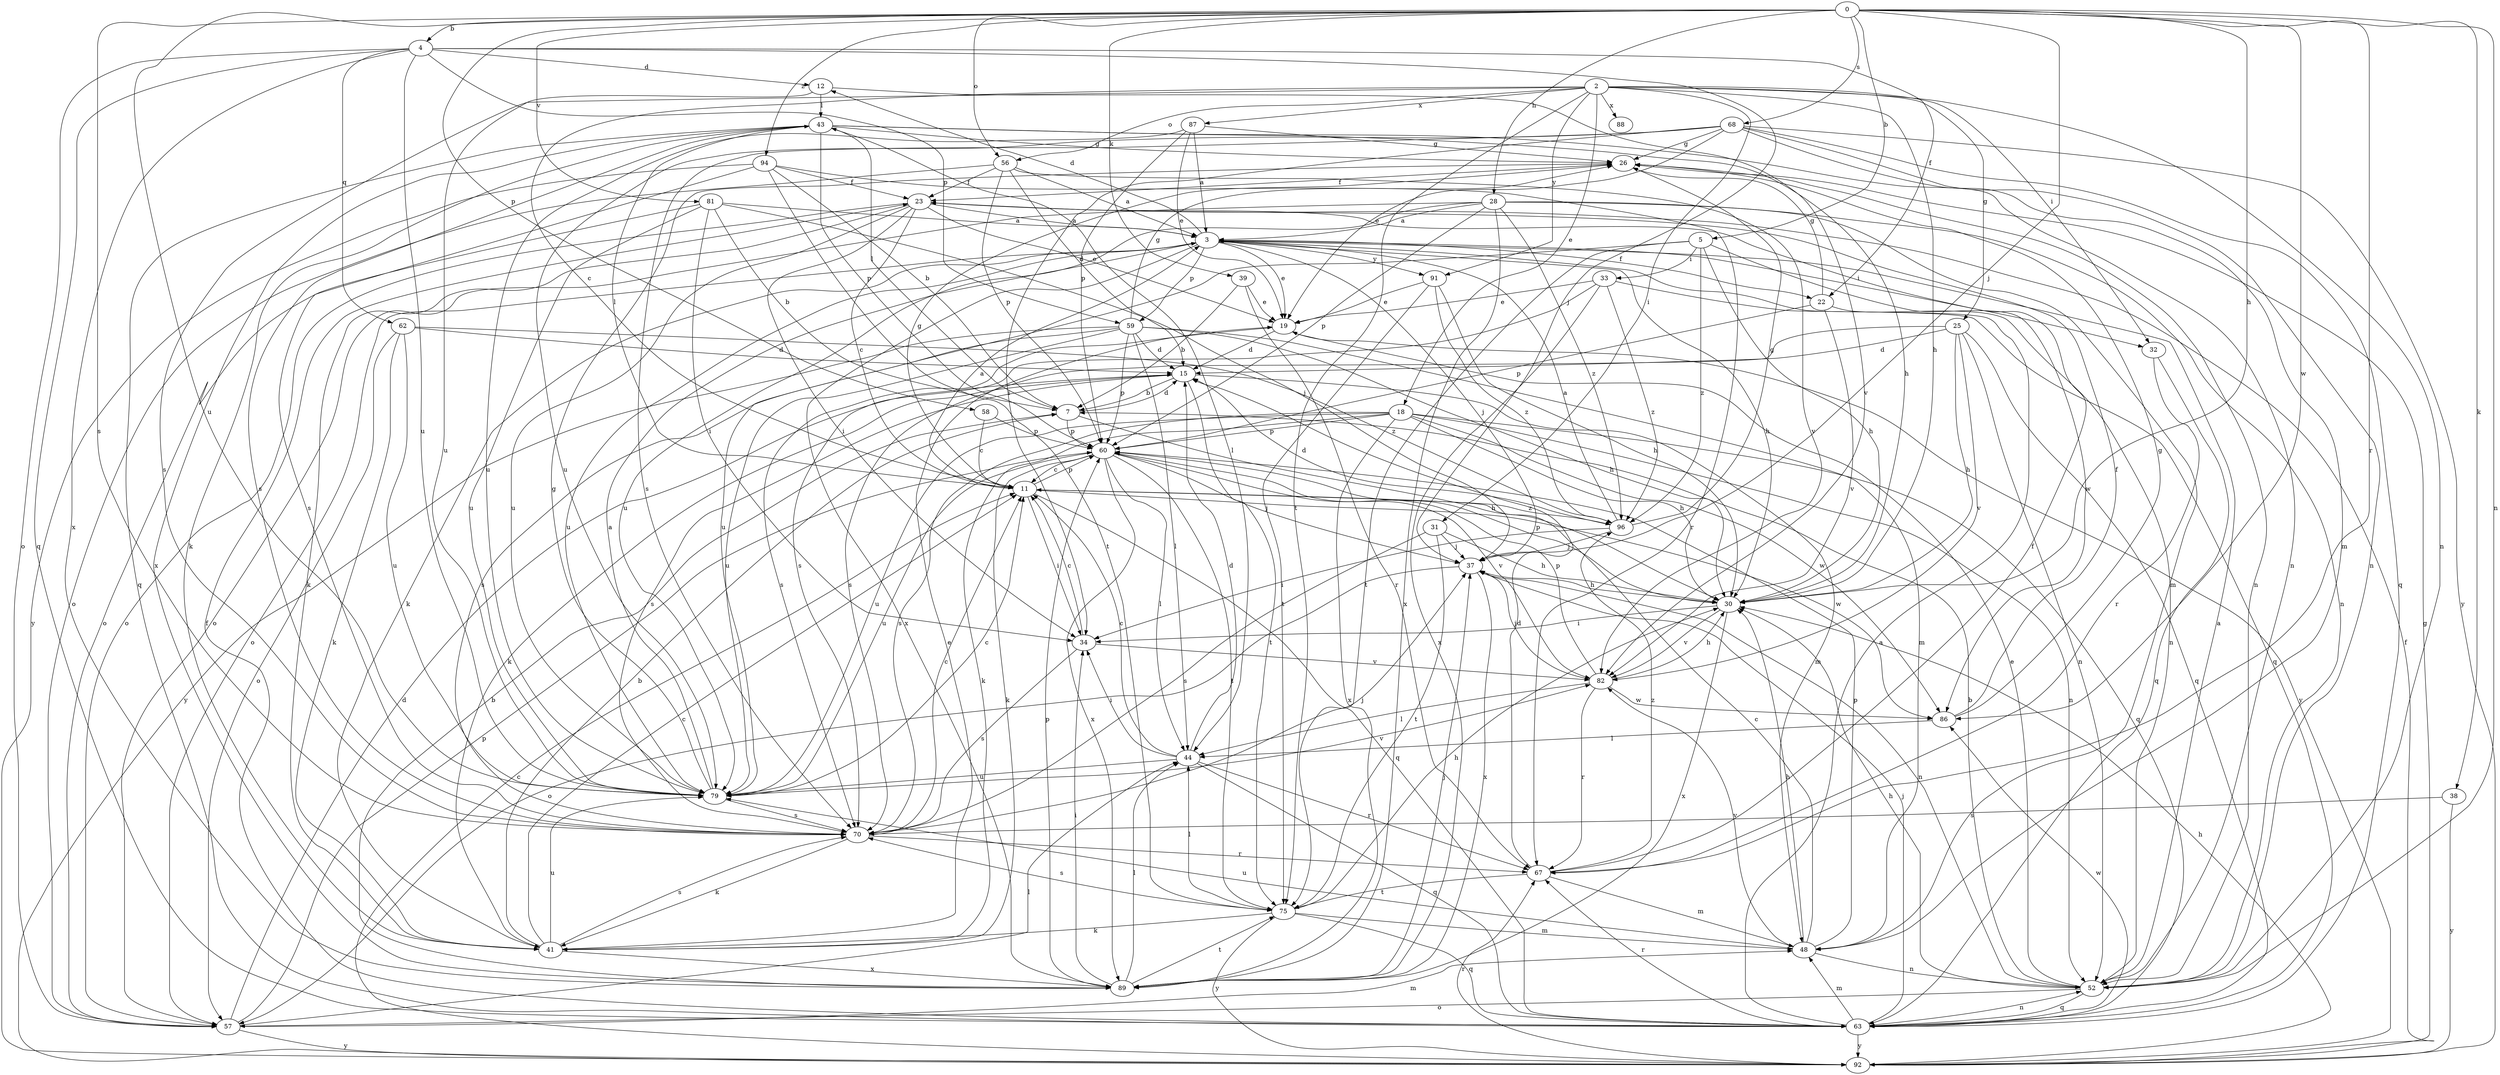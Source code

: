 strict digraph  {
0;
2;
3;
4;
5;
7;
11;
12;
15;
18;
19;
22;
23;
25;
26;
28;
30;
31;
32;
33;
34;
37;
38;
39;
41;
43;
44;
48;
52;
56;
57;
58;
59;
60;
62;
63;
67;
68;
70;
75;
79;
81;
82;
86;
87;
88;
89;
91;
92;
94;
96;
0 -> 4  [label=b];
0 -> 5  [label=b];
0 -> 28  [label=h];
0 -> 30  [label=h];
0 -> 37  [label=j];
0 -> 38  [label=k];
0 -> 39  [label=k];
0 -> 52  [label=n];
0 -> 56  [label=o];
0 -> 58  [label=p];
0 -> 67  [label=r];
0 -> 68  [label=s];
0 -> 70  [label=s];
0 -> 79  [label=u];
0 -> 81  [label=v];
0 -> 86  [label=w];
0 -> 94  [label=z];
2 -> 11  [label=c];
2 -> 18  [label=e];
2 -> 25  [label=g];
2 -> 30  [label=h];
2 -> 31  [label=i];
2 -> 32  [label=i];
2 -> 52  [label=n];
2 -> 56  [label=o];
2 -> 70  [label=s];
2 -> 75  [label=t];
2 -> 87  [label=x];
2 -> 88  [label=x];
2 -> 91  [label=y];
3 -> 12  [label=d];
3 -> 19  [label=e];
3 -> 22  [label=f];
3 -> 30  [label=h];
3 -> 32  [label=i];
3 -> 37  [label=j];
3 -> 41  [label=k];
3 -> 57  [label=o];
3 -> 59  [label=p];
3 -> 79  [label=u];
3 -> 89  [label=x];
3 -> 91  [label=y];
4 -> 12  [label=d];
4 -> 22  [label=f];
4 -> 37  [label=j];
4 -> 57  [label=o];
4 -> 59  [label=p];
4 -> 62  [label=q];
4 -> 63  [label=q];
4 -> 79  [label=u];
4 -> 89  [label=x];
5 -> 30  [label=h];
5 -> 33  [label=i];
5 -> 75  [label=t];
5 -> 79  [label=u];
5 -> 86  [label=w];
5 -> 96  [label=z];
7 -> 15  [label=d];
7 -> 30  [label=h];
7 -> 43  [label=l];
7 -> 60  [label=p];
11 -> 3  [label=a];
11 -> 26  [label=g];
11 -> 34  [label=i];
11 -> 43  [label=l];
11 -> 60  [label=p];
11 -> 63  [label=q];
11 -> 86  [label=w];
11 -> 96  [label=z];
12 -> 43  [label=l];
12 -> 79  [label=u];
12 -> 82  [label=v];
15 -> 7  [label=b];
15 -> 41  [label=k];
15 -> 48  [label=m];
15 -> 70  [label=s];
15 -> 75  [label=t];
18 -> 30  [label=h];
18 -> 41  [label=k];
18 -> 52  [label=n];
18 -> 60  [label=p];
18 -> 63  [label=q];
18 -> 70  [label=s];
18 -> 79  [label=u];
18 -> 86  [label=w];
18 -> 89  [label=x];
19 -> 15  [label=d];
19 -> 70  [label=s];
19 -> 92  [label=y];
22 -> 26  [label=g];
22 -> 52  [label=n];
22 -> 60  [label=p];
22 -> 82  [label=v];
23 -> 3  [label=a];
23 -> 11  [label=c];
23 -> 19  [label=e];
23 -> 34  [label=i];
23 -> 41  [label=k];
23 -> 57  [label=o];
23 -> 79  [label=u];
25 -> 15  [label=d];
25 -> 30  [label=h];
25 -> 52  [label=n];
25 -> 63  [label=q];
25 -> 70  [label=s];
25 -> 82  [label=v];
26 -> 23  [label=f];
26 -> 52  [label=n];
28 -> 3  [label=a];
28 -> 48  [label=m];
28 -> 52  [label=n];
28 -> 57  [label=o];
28 -> 60  [label=p];
28 -> 79  [label=u];
28 -> 89  [label=x];
28 -> 96  [label=z];
30 -> 34  [label=i];
30 -> 60  [label=p];
30 -> 82  [label=v];
30 -> 89  [label=x];
31 -> 30  [label=h];
31 -> 37  [label=j];
31 -> 70  [label=s];
31 -> 75  [label=t];
32 -> 63  [label=q];
32 -> 67  [label=r];
33 -> 19  [label=e];
33 -> 63  [label=q];
33 -> 70  [label=s];
33 -> 89  [label=x];
33 -> 96  [label=z];
34 -> 11  [label=c];
34 -> 70  [label=s];
34 -> 82  [label=v];
37 -> 30  [label=h];
37 -> 52  [label=n];
37 -> 57  [label=o];
37 -> 89  [label=x];
38 -> 70  [label=s];
38 -> 92  [label=y];
39 -> 7  [label=b];
39 -> 19  [label=e];
39 -> 67  [label=r];
41 -> 7  [label=b];
41 -> 11  [label=c];
41 -> 19  [label=e];
41 -> 70  [label=s];
41 -> 79  [label=u];
41 -> 89  [label=x];
43 -> 26  [label=g];
43 -> 30  [label=h];
43 -> 41  [label=k];
43 -> 44  [label=l];
43 -> 52  [label=n];
43 -> 60  [label=p];
43 -> 63  [label=q];
43 -> 70  [label=s];
43 -> 89  [label=x];
44 -> 11  [label=c];
44 -> 15  [label=d];
44 -> 34  [label=i];
44 -> 63  [label=q];
44 -> 67  [label=r];
44 -> 79  [label=u];
48 -> 11  [label=c];
48 -> 30  [label=h];
48 -> 52  [label=n];
48 -> 60  [label=p];
48 -> 79  [label=u];
48 -> 82  [label=v];
52 -> 3  [label=a];
52 -> 7  [label=b];
52 -> 19  [label=e];
52 -> 30  [label=h];
52 -> 57  [label=o];
52 -> 63  [label=q];
56 -> 3  [label=a];
56 -> 15  [label=d];
56 -> 23  [label=f];
56 -> 57  [label=o];
56 -> 60  [label=p];
56 -> 82  [label=v];
57 -> 15  [label=d];
57 -> 44  [label=l];
57 -> 48  [label=m];
57 -> 60  [label=p];
57 -> 92  [label=y];
58 -> 11  [label=c];
58 -> 60  [label=p];
59 -> 15  [label=d];
59 -> 26  [label=g];
59 -> 30  [label=h];
59 -> 44  [label=l];
59 -> 48  [label=m];
59 -> 60  [label=p];
59 -> 70  [label=s];
59 -> 79  [label=u];
59 -> 92  [label=y];
60 -> 11  [label=c];
60 -> 37  [label=j];
60 -> 41  [label=k];
60 -> 44  [label=l];
60 -> 75  [label=t];
60 -> 79  [label=u];
60 -> 82  [label=v];
60 -> 89  [label=x];
62 -> 15  [label=d];
62 -> 41  [label=k];
62 -> 57  [label=o];
62 -> 79  [label=u];
62 -> 96  [label=z];
63 -> 3  [label=a];
63 -> 23  [label=f];
63 -> 37  [label=j];
63 -> 48  [label=m];
63 -> 52  [label=n];
63 -> 67  [label=r];
63 -> 86  [label=w];
63 -> 92  [label=y];
67 -> 15  [label=d];
67 -> 23  [label=f];
67 -> 48  [label=m];
67 -> 75  [label=t];
67 -> 96  [label=z];
68 -> 19  [label=e];
68 -> 26  [label=g];
68 -> 34  [label=i];
68 -> 48  [label=m];
68 -> 52  [label=n];
68 -> 63  [label=q];
68 -> 70  [label=s];
68 -> 79  [label=u];
68 -> 92  [label=y];
70 -> 11  [label=c];
70 -> 37  [label=j];
70 -> 41  [label=k];
70 -> 67  [label=r];
75 -> 30  [label=h];
75 -> 41  [label=k];
75 -> 44  [label=l];
75 -> 48  [label=m];
75 -> 63  [label=q];
75 -> 70  [label=s];
75 -> 92  [label=y];
79 -> 3  [label=a];
79 -> 11  [label=c];
79 -> 26  [label=g];
79 -> 70  [label=s];
79 -> 82  [label=v];
81 -> 3  [label=a];
81 -> 7  [label=b];
81 -> 34  [label=i];
81 -> 37  [label=j];
81 -> 57  [label=o];
81 -> 79  [label=u];
82 -> 30  [label=h];
82 -> 37  [label=j];
82 -> 44  [label=l];
82 -> 60  [label=p];
82 -> 67  [label=r];
82 -> 86  [label=w];
86 -> 23  [label=f];
86 -> 26  [label=g];
86 -> 44  [label=l];
87 -> 3  [label=a];
87 -> 19  [label=e];
87 -> 26  [label=g];
87 -> 60  [label=p];
87 -> 79  [label=u];
89 -> 7  [label=b];
89 -> 34  [label=i];
89 -> 37  [label=j];
89 -> 44  [label=l];
89 -> 60  [label=p];
89 -> 75  [label=t];
91 -> 19  [label=e];
91 -> 30  [label=h];
91 -> 75  [label=t];
91 -> 96  [label=z];
92 -> 11  [label=c];
92 -> 23  [label=f];
92 -> 26  [label=g];
92 -> 30  [label=h];
92 -> 67  [label=r];
94 -> 7  [label=b];
94 -> 23  [label=f];
94 -> 67  [label=r];
94 -> 70  [label=s];
94 -> 75  [label=t];
94 -> 92  [label=y];
96 -> 3  [label=a];
96 -> 15  [label=d];
96 -> 26  [label=g];
96 -> 34  [label=i];
96 -> 37  [label=j];
}
